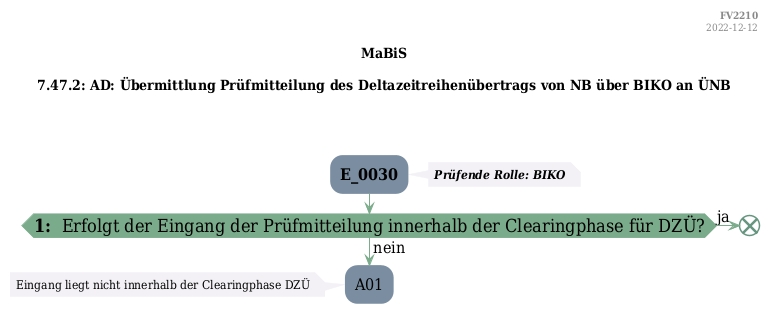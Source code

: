 @startuml
skinparam Shadowing false
skinparam NoteBorderColor #f3f1f6
skinparam NoteBackgroundColor #f3f1f6
skinparam NoteFontSize 12
skinparam ActivityBorderColor none
skinparam ActivityBackgroundColor #7a8da1
skinparam ActivityFontSize 16
skinparam ArrowColor #7aab8a
skinparam ArrowFontSize 16
skinparam ActivityDiamondBackgroundColor #7aab8a
skinparam ActivityDiamondBorderColor #7aab8a
skinparam ActivityDiamondFontSize 18
skinparam defaultFontName DejaVu Serif Condensed
skinparam ActivityEndColor #669580

header
<b>FV2210
2022-12-12
endheader

title
MaBiS

7.47.2: AD: Übermittlung Prüfmitteilung des Deltazeitreihenübertrags von NB über BIKO an ÜNB



end title
:<b>E_0030</b>;
note right
<b><i>Prüfende Rolle: BIKO
end note

if (<b>1: </b> Erfolgt der Eingang der Prüfmitteilung innerhalb der Clearingphase für DZÜ?) then (ja)
    end
else (nein)
    :A01;
    note left
        Eingang liegt nicht innerhalb der Clearingphase DZÜ
    endnote
    kill;
endif

@enduml
